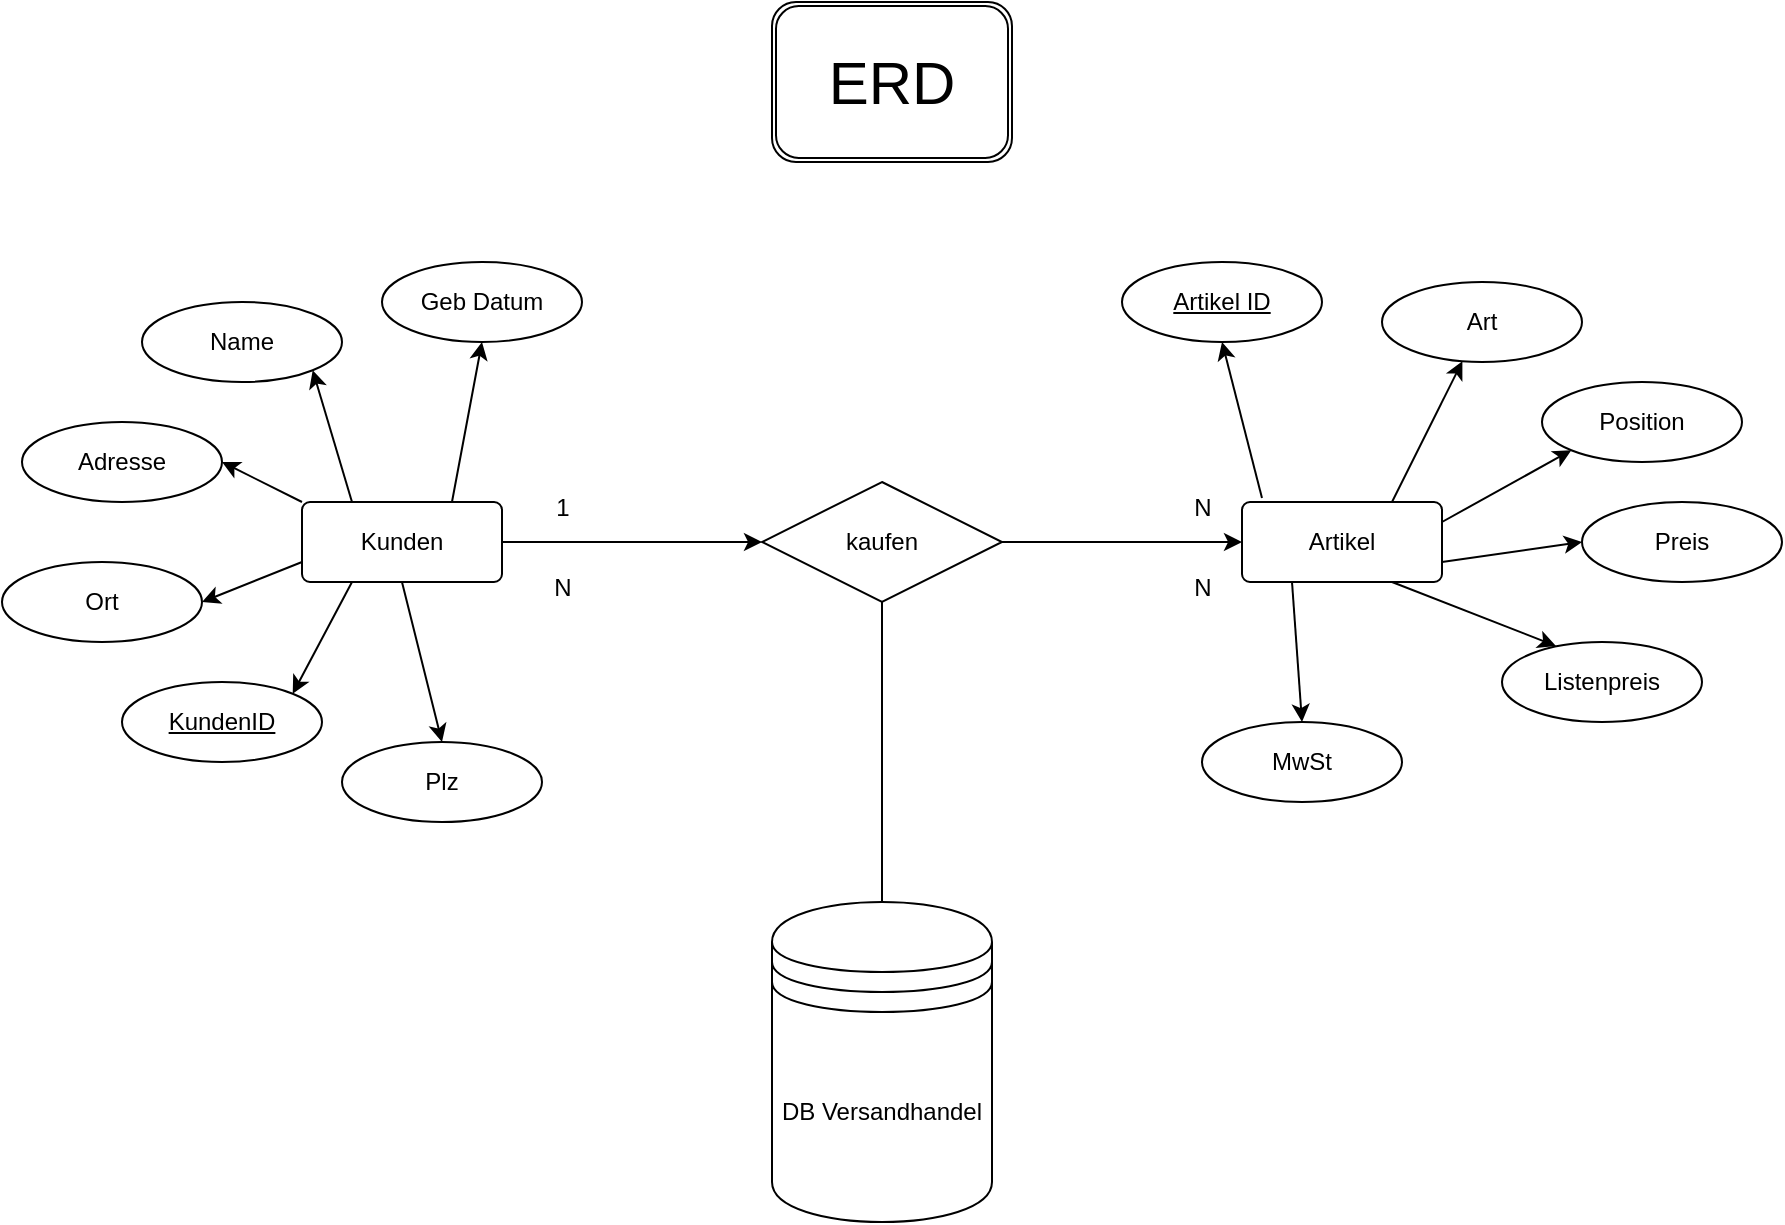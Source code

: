 <mxfile version="24.1.0" type="device">
  <diagram id="R2lEEEUBdFMjLlhIrx00" name="Page-1">
    <mxGraphModel dx="2028" dy="838" grid="1" gridSize="10" guides="1" tooltips="1" connect="1" arrows="1" fold="1" page="1" pageScale="1" pageWidth="850" pageHeight="1100" math="0" shadow="0" extFonts="Permanent Marker^https://fonts.googleapis.com/css?family=Permanent+Marker">
      <root>
        <mxCell id="0" />
        <mxCell id="1" parent="0" />
        <mxCell id="T72MSv9mtqEaRkOIrubD-1" value="&lt;font style=&quot;font-size: 30px;&quot;&gt;ERD&lt;/font&gt;" style="shape=ext;double=1;rounded=1;whiteSpace=wrap;html=1;" vertex="1" parent="1">
          <mxGeometry x="365" y="50" width="120" height="80" as="geometry" />
        </mxCell>
        <mxCell id="T72MSv9mtqEaRkOIrubD-2" value="DB Versandhandel" style="shape=datastore;whiteSpace=wrap;html=1;" vertex="1" parent="1">
          <mxGeometry x="365" y="500" width="110" height="160" as="geometry" />
        </mxCell>
        <mxCell id="T72MSv9mtqEaRkOIrubD-8" style="edgeStyle=orthogonalEdgeStyle;rounded=0;orthogonalLoop=1;jettySize=auto;html=1;exitX=1;exitY=0.5;exitDx=0;exitDy=0;" edge="1" parent="1" source="T72MSv9mtqEaRkOIrubD-3" target="T72MSv9mtqEaRkOIrubD-6">
          <mxGeometry relative="1" as="geometry" />
        </mxCell>
        <mxCell id="T72MSv9mtqEaRkOIrubD-3" value="kaufen" style="shape=rhombus;perimeter=rhombusPerimeter;whiteSpace=wrap;html=1;align=center;" vertex="1" parent="1">
          <mxGeometry x="360" y="290" width="120" height="60" as="geometry" />
        </mxCell>
        <mxCell id="T72MSv9mtqEaRkOIrubD-7" style="edgeStyle=orthogonalEdgeStyle;rounded=0;orthogonalLoop=1;jettySize=auto;html=1;exitX=1;exitY=0.5;exitDx=0;exitDy=0;entryX=0;entryY=0.5;entryDx=0;entryDy=0;" edge="1" parent="1" source="T72MSv9mtqEaRkOIrubD-5" target="T72MSv9mtqEaRkOIrubD-3">
          <mxGeometry relative="1" as="geometry" />
        </mxCell>
        <mxCell id="T72MSv9mtqEaRkOIrubD-36" style="rounded=0;orthogonalLoop=1;jettySize=auto;html=1;exitX=0.75;exitY=0;exitDx=0;exitDy=0;entryX=0.5;entryY=1;entryDx=0;entryDy=0;" edge="1" parent="1" source="T72MSv9mtqEaRkOIrubD-5" target="T72MSv9mtqEaRkOIrubD-13">
          <mxGeometry relative="1" as="geometry" />
        </mxCell>
        <mxCell id="T72MSv9mtqEaRkOIrubD-37" style="rounded=0;orthogonalLoop=1;jettySize=auto;html=1;exitX=0.25;exitY=0;exitDx=0;exitDy=0;entryX=1;entryY=1;entryDx=0;entryDy=0;" edge="1" parent="1" source="T72MSv9mtqEaRkOIrubD-5" target="T72MSv9mtqEaRkOIrubD-17">
          <mxGeometry relative="1" as="geometry" />
        </mxCell>
        <mxCell id="T72MSv9mtqEaRkOIrubD-38" style="rounded=0;orthogonalLoop=1;jettySize=auto;html=1;exitX=0;exitY=0;exitDx=0;exitDy=0;entryX=1;entryY=0.5;entryDx=0;entryDy=0;" edge="1" parent="1" source="T72MSv9mtqEaRkOIrubD-5" target="T72MSv9mtqEaRkOIrubD-16">
          <mxGeometry relative="1" as="geometry" />
        </mxCell>
        <mxCell id="T72MSv9mtqEaRkOIrubD-39" style="rounded=0;orthogonalLoop=1;jettySize=auto;html=1;exitX=0;exitY=0.75;exitDx=0;exitDy=0;entryX=1;entryY=0.5;entryDx=0;entryDy=0;" edge="1" parent="1" source="T72MSv9mtqEaRkOIrubD-5" target="T72MSv9mtqEaRkOIrubD-15">
          <mxGeometry relative="1" as="geometry" />
        </mxCell>
        <mxCell id="T72MSv9mtqEaRkOIrubD-40" style="rounded=0;orthogonalLoop=1;jettySize=auto;html=1;exitX=0.25;exitY=1;exitDx=0;exitDy=0;entryX=1;entryY=0;entryDx=0;entryDy=0;" edge="1" parent="1" source="T72MSv9mtqEaRkOIrubD-5" target="T72MSv9mtqEaRkOIrubD-14">
          <mxGeometry relative="1" as="geometry" />
        </mxCell>
        <mxCell id="T72MSv9mtqEaRkOIrubD-41" style="rounded=0;orthogonalLoop=1;jettySize=auto;html=1;exitX=0.5;exitY=1;exitDx=0;exitDy=0;entryX=0.5;entryY=0;entryDx=0;entryDy=0;" edge="1" parent="1" source="T72MSv9mtqEaRkOIrubD-5" target="T72MSv9mtqEaRkOIrubD-12">
          <mxGeometry relative="1" as="geometry" />
        </mxCell>
        <mxCell id="T72MSv9mtqEaRkOIrubD-5" value="Kunden" style="rounded=1;arcSize=10;whiteSpace=wrap;html=1;align=center;" vertex="1" parent="1">
          <mxGeometry x="130" y="300" width="100" height="40" as="geometry" />
        </mxCell>
        <mxCell id="T72MSv9mtqEaRkOIrubD-42" style="rounded=0;orthogonalLoop=1;jettySize=auto;html=1;exitX=0.1;exitY=-0.05;exitDx=0;exitDy=0;entryX=0.5;entryY=1;entryDx=0;entryDy=0;exitPerimeter=0;" edge="1" parent="1" source="T72MSv9mtqEaRkOIrubD-6" target="T72MSv9mtqEaRkOIrubD-24">
          <mxGeometry relative="1" as="geometry" />
        </mxCell>
        <mxCell id="T72MSv9mtqEaRkOIrubD-43" style="rounded=0;orthogonalLoop=1;jettySize=auto;html=1;exitX=0.75;exitY=0;exitDx=0;exitDy=0;" edge="1" parent="1" source="T72MSv9mtqEaRkOIrubD-6" target="T72MSv9mtqEaRkOIrubD-23">
          <mxGeometry relative="1" as="geometry" />
        </mxCell>
        <mxCell id="T72MSv9mtqEaRkOIrubD-44" style="rounded=0;orthogonalLoop=1;jettySize=auto;html=1;exitX=1;exitY=0.25;exitDx=0;exitDy=0;entryX=0;entryY=1;entryDx=0;entryDy=0;" edge="1" parent="1" source="T72MSv9mtqEaRkOIrubD-6" target="T72MSv9mtqEaRkOIrubD-22">
          <mxGeometry relative="1" as="geometry" />
        </mxCell>
        <mxCell id="T72MSv9mtqEaRkOIrubD-45" style="rounded=0;orthogonalLoop=1;jettySize=auto;html=1;exitX=1;exitY=0.75;exitDx=0;exitDy=0;entryX=0;entryY=0.5;entryDx=0;entryDy=0;" edge="1" parent="1" source="T72MSv9mtqEaRkOIrubD-6" target="T72MSv9mtqEaRkOIrubD-21">
          <mxGeometry relative="1" as="geometry" />
        </mxCell>
        <mxCell id="T72MSv9mtqEaRkOIrubD-47" style="rounded=0;orthogonalLoop=1;jettySize=auto;html=1;exitX=0.25;exitY=1;exitDx=0;exitDy=0;entryX=0.5;entryY=0;entryDx=0;entryDy=0;" edge="1" parent="1" source="T72MSv9mtqEaRkOIrubD-6" target="T72MSv9mtqEaRkOIrubD-19">
          <mxGeometry relative="1" as="geometry" />
        </mxCell>
        <mxCell id="T72MSv9mtqEaRkOIrubD-6" value="Artikel" style="rounded=1;arcSize=10;whiteSpace=wrap;html=1;align=center;" vertex="1" parent="1">
          <mxGeometry x="600" y="300" width="100" height="40" as="geometry" />
        </mxCell>
        <mxCell id="T72MSv9mtqEaRkOIrubD-12" value="Plz" style="ellipse;whiteSpace=wrap;html=1;align=center;" vertex="1" parent="1">
          <mxGeometry x="150" y="420" width="100" height="40" as="geometry" />
        </mxCell>
        <mxCell id="T72MSv9mtqEaRkOIrubD-13" value="Geb Datum" style="ellipse;whiteSpace=wrap;html=1;align=center;" vertex="1" parent="1">
          <mxGeometry x="170" y="180" width="100" height="40" as="geometry" />
        </mxCell>
        <mxCell id="T72MSv9mtqEaRkOIrubD-14" value="&lt;u&gt;KundenID&lt;/u&gt;" style="ellipse;whiteSpace=wrap;html=1;align=center;" vertex="1" parent="1">
          <mxGeometry x="40" y="390" width="100" height="40" as="geometry" />
        </mxCell>
        <mxCell id="T72MSv9mtqEaRkOIrubD-15" value="Ort" style="ellipse;whiteSpace=wrap;html=1;align=center;" vertex="1" parent="1">
          <mxGeometry x="-20" y="330" width="100" height="40" as="geometry" />
        </mxCell>
        <mxCell id="T72MSv9mtqEaRkOIrubD-16" value="Adresse" style="ellipse;whiteSpace=wrap;html=1;align=center;" vertex="1" parent="1">
          <mxGeometry x="-10" y="260" width="100" height="40" as="geometry" />
        </mxCell>
        <mxCell id="T72MSv9mtqEaRkOIrubD-17" value="Name" style="ellipse;whiteSpace=wrap;html=1;align=center;" vertex="1" parent="1">
          <mxGeometry x="50" y="200" width="100" height="40" as="geometry" />
        </mxCell>
        <mxCell id="T72MSv9mtqEaRkOIrubD-19" value="MwSt" style="ellipse;whiteSpace=wrap;html=1;align=center;" vertex="1" parent="1">
          <mxGeometry x="580" y="410" width="100" height="40" as="geometry" />
        </mxCell>
        <mxCell id="T72MSv9mtqEaRkOIrubD-20" value="Listenpreis" style="ellipse;whiteSpace=wrap;html=1;align=center;" vertex="1" parent="1">
          <mxGeometry x="730" y="370" width="100" height="40" as="geometry" />
        </mxCell>
        <mxCell id="T72MSv9mtqEaRkOIrubD-21" value="Preis" style="ellipse;whiteSpace=wrap;html=1;align=center;" vertex="1" parent="1">
          <mxGeometry x="770" y="300" width="100" height="40" as="geometry" />
        </mxCell>
        <mxCell id="T72MSv9mtqEaRkOIrubD-22" value="Position" style="ellipse;whiteSpace=wrap;html=1;align=center;" vertex="1" parent="1">
          <mxGeometry x="750" y="240" width="100" height="40" as="geometry" />
        </mxCell>
        <mxCell id="T72MSv9mtqEaRkOIrubD-23" value="Art" style="ellipse;whiteSpace=wrap;html=1;align=center;" vertex="1" parent="1">
          <mxGeometry x="670" y="190" width="100" height="40" as="geometry" />
        </mxCell>
        <mxCell id="T72MSv9mtqEaRkOIrubD-24" value="&lt;u&gt;Artikel ID&lt;/u&gt;" style="ellipse;whiteSpace=wrap;html=1;align=center;" vertex="1" parent="1">
          <mxGeometry x="540" y="180" width="100" height="40" as="geometry" />
        </mxCell>
        <mxCell id="T72MSv9mtqEaRkOIrubD-31" value="1" style="text;html=1;align=center;verticalAlign=middle;resizable=0;points=[];autosize=1;strokeColor=none;fillColor=none;" vertex="1" parent="1">
          <mxGeometry x="245" y="288" width="30" height="30" as="geometry" />
        </mxCell>
        <mxCell id="T72MSv9mtqEaRkOIrubD-32" value="N" style="text;html=1;align=center;verticalAlign=middle;resizable=0;points=[];autosize=1;strokeColor=none;fillColor=none;" vertex="1" parent="1">
          <mxGeometry x="565" y="288" width="30" height="30" as="geometry" />
        </mxCell>
        <mxCell id="T72MSv9mtqEaRkOIrubD-33" value="N" style="text;html=1;align=center;verticalAlign=middle;resizable=0;points=[];autosize=1;strokeColor=none;fillColor=none;" vertex="1" parent="1">
          <mxGeometry x="565" y="328" width="30" height="30" as="geometry" />
        </mxCell>
        <mxCell id="T72MSv9mtqEaRkOIrubD-34" value="N" style="text;html=1;align=center;verticalAlign=middle;resizable=0;points=[];autosize=1;strokeColor=none;fillColor=none;" vertex="1" parent="1">
          <mxGeometry x="245" y="328" width="30" height="30" as="geometry" />
        </mxCell>
        <mxCell id="T72MSv9mtqEaRkOIrubD-35" value="" style="endArrow=none;html=1;rounded=0;exitX=0.5;exitY=0;exitDx=0;exitDy=0;entryX=0.5;entryY=1;entryDx=0;entryDy=0;" edge="1" parent="1" source="T72MSv9mtqEaRkOIrubD-2" target="T72MSv9mtqEaRkOIrubD-3">
          <mxGeometry width="50" height="50" relative="1" as="geometry">
            <mxPoint x="430" y="240" as="sourcePoint" />
            <mxPoint x="480" y="190" as="targetPoint" />
          </mxGeometry>
        </mxCell>
        <mxCell id="T72MSv9mtqEaRkOIrubD-46" style="rounded=0;orthogonalLoop=1;jettySize=auto;html=1;exitX=0.75;exitY=1;exitDx=0;exitDy=0;entryX=0.27;entryY=0.05;entryDx=0;entryDy=0;entryPerimeter=0;" edge="1" parent="1" source="T72MSv9mtqEaRkOIrubD-6" target="T72MSv9mtqEaRkOIrubD-20">
          <mxGeometry relative="1" as="geometry" />
        </mxCell>
      </root>
    </mxGraphModel>
  </diagram>
</mxfile>
